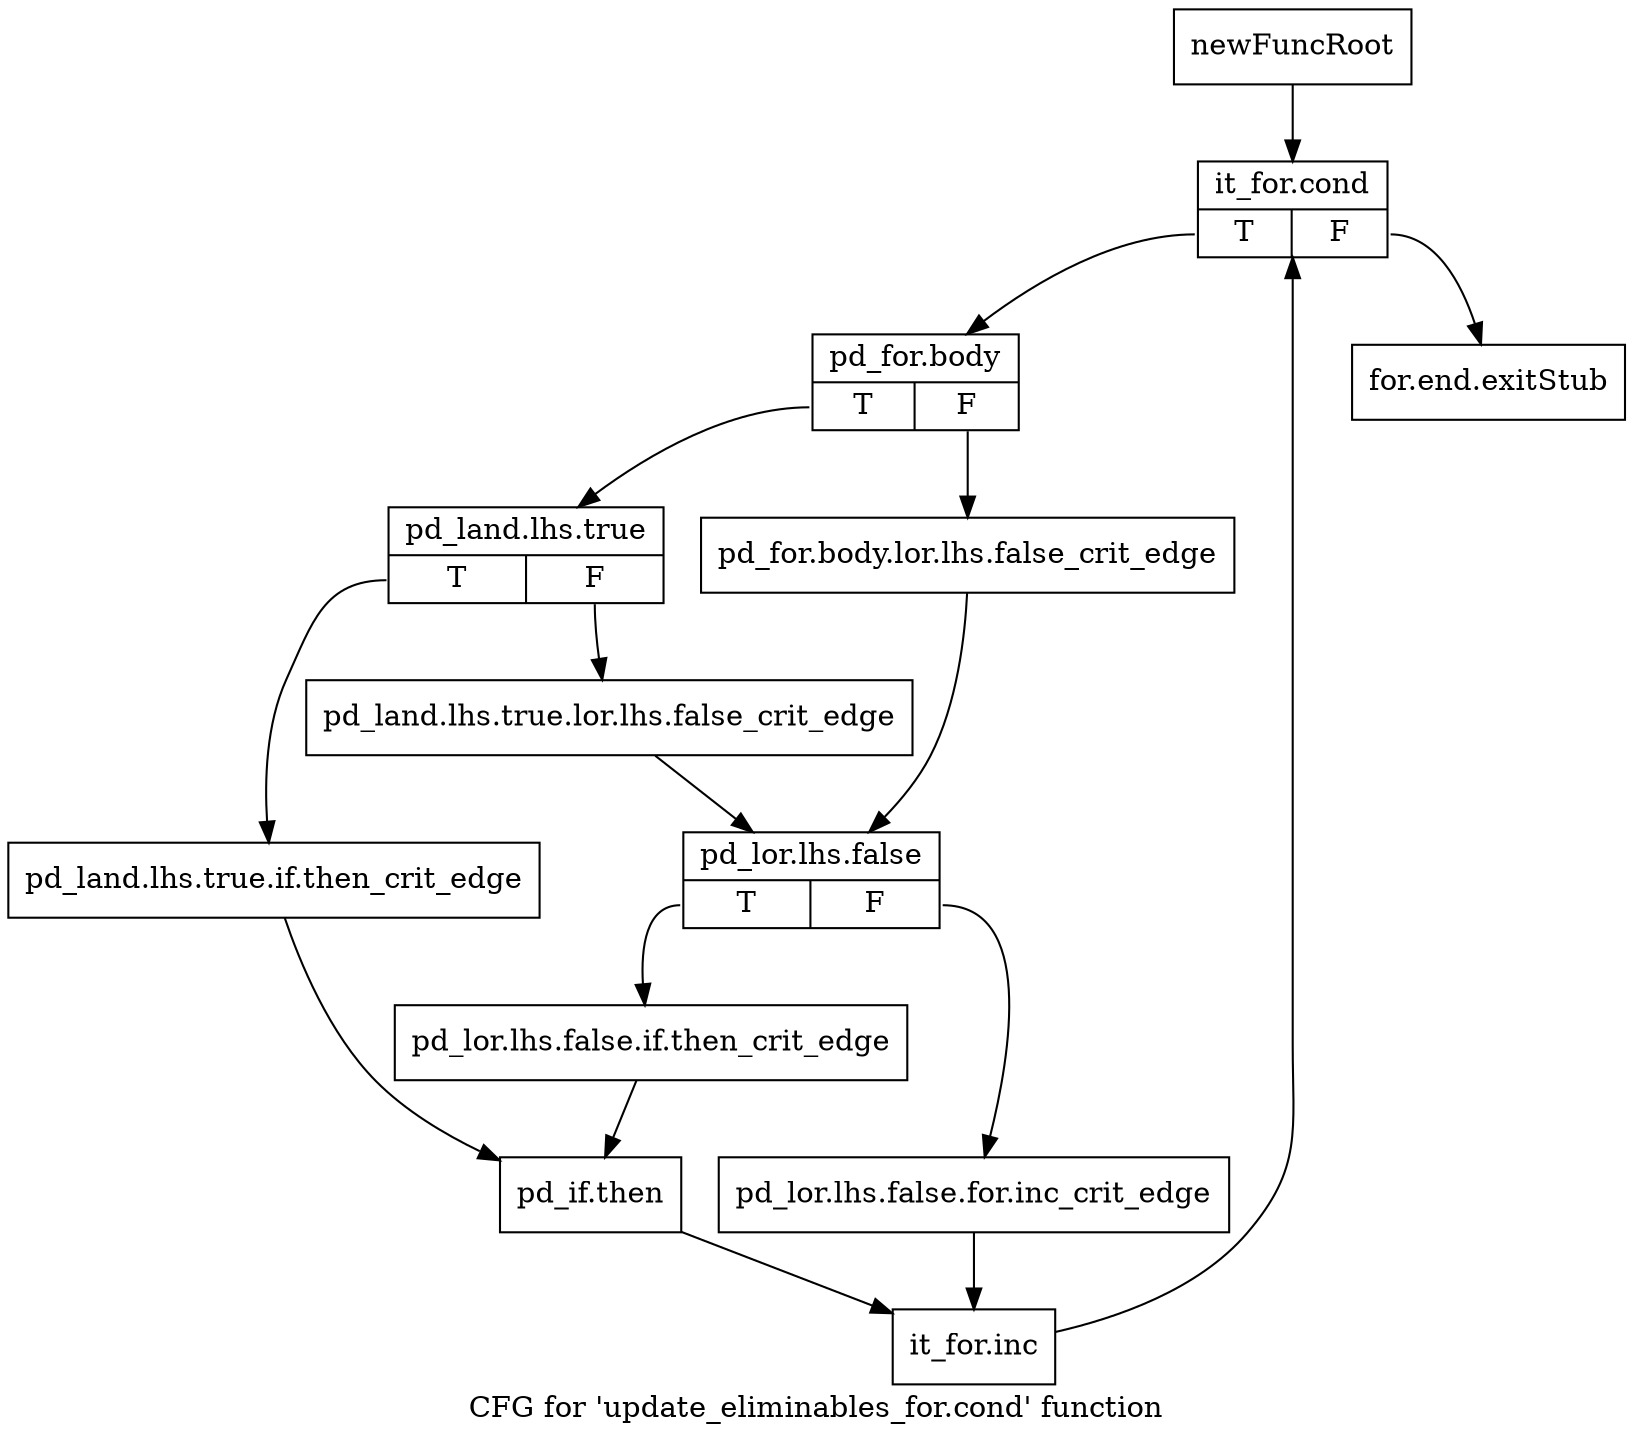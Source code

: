 digraph "CFG for 'update_eliminables_for.cond' function" {
	label="CFG for 'update_eliminables_for.cond' function";

	Node0xbe21820 [shape=record,label="{newFuncRoot}"];
	Node0xbe21820 -> Node0xbe218c0;
	Node0xbe21870 [shape=record,label="{for.end.exitStub}"];
	Node0xbe218c0 [shape=record,label="{it_for.cond|{<s0>T|<s1>F}}"];
	Node0xbe218c0:s0 -> Node0xbe21910;
	Node0xbe218c0:s1 -> Node0xbe21870;
	Node0xbe21910 [shape=record,label="{pd_for.body|{<s0>T|<s1>F}}"];
	Node0xbe21910:s0 -> Node0xbe219b0;
	Node0xbe21910:s1 -> Node0xbe21960;
	Node0xbe21960 [shape=record,label="{pd_for.body.lor.lhs.false_crit_edge}"];
	Node0xbe21960 -> Node0xbe22310;
	Node0xbe219b0 [shape=record,label="{pd_land.lhs.true|{<s0>T|<s1>F}}"];
	Node0xbe219b0:s0 -> Node0xbe22400;
	Node0xbe219b0:s1 -> Node0xbe222c0;
	Node0xbe222c0 [shape=record,label="{pd_land.lhs.true.lor.lhs.false_crit_edge}"];
	Node0xbe222c0 -> Node0xbe22310;
	Node0xbe22310 [shape=record,label="{pd_lor.lhs.false|{<s0>T|<s1>F}}"];
	Node0xbe22310:s0 -> Node0xbe223b0;
	Node0xbe22310:s1 -> Node0xbe22360;
	Node0xbe22360 [shape=record,label="{pd_lor.lhs.false.for.inc_crit_edge}"];
	Node0xbe22360 -> Node0xbe224a0;
	Node0xbe223b0 [shape=record,label="{pd_lor.lhs.false.if.then_crit_edge}"];
	Node0xbe223b0 -> Node0xbe22450;
	Node0xbe22400 [shape=record,label="{pd_land.lhs.true.if.then_crit_edge}"];
	Node0xbe22400 -> Node0xbe22450;
	Node0xbe22450 [shape=record,label="{pd_if.then}"];
	Node0xbe22450 -> Node0xbe224a0;
	Node0xbe224a0 [shape=record,label="{it_for.inc}"];
	Node0xbe224a0 -> Node0xbe218c0;
}
